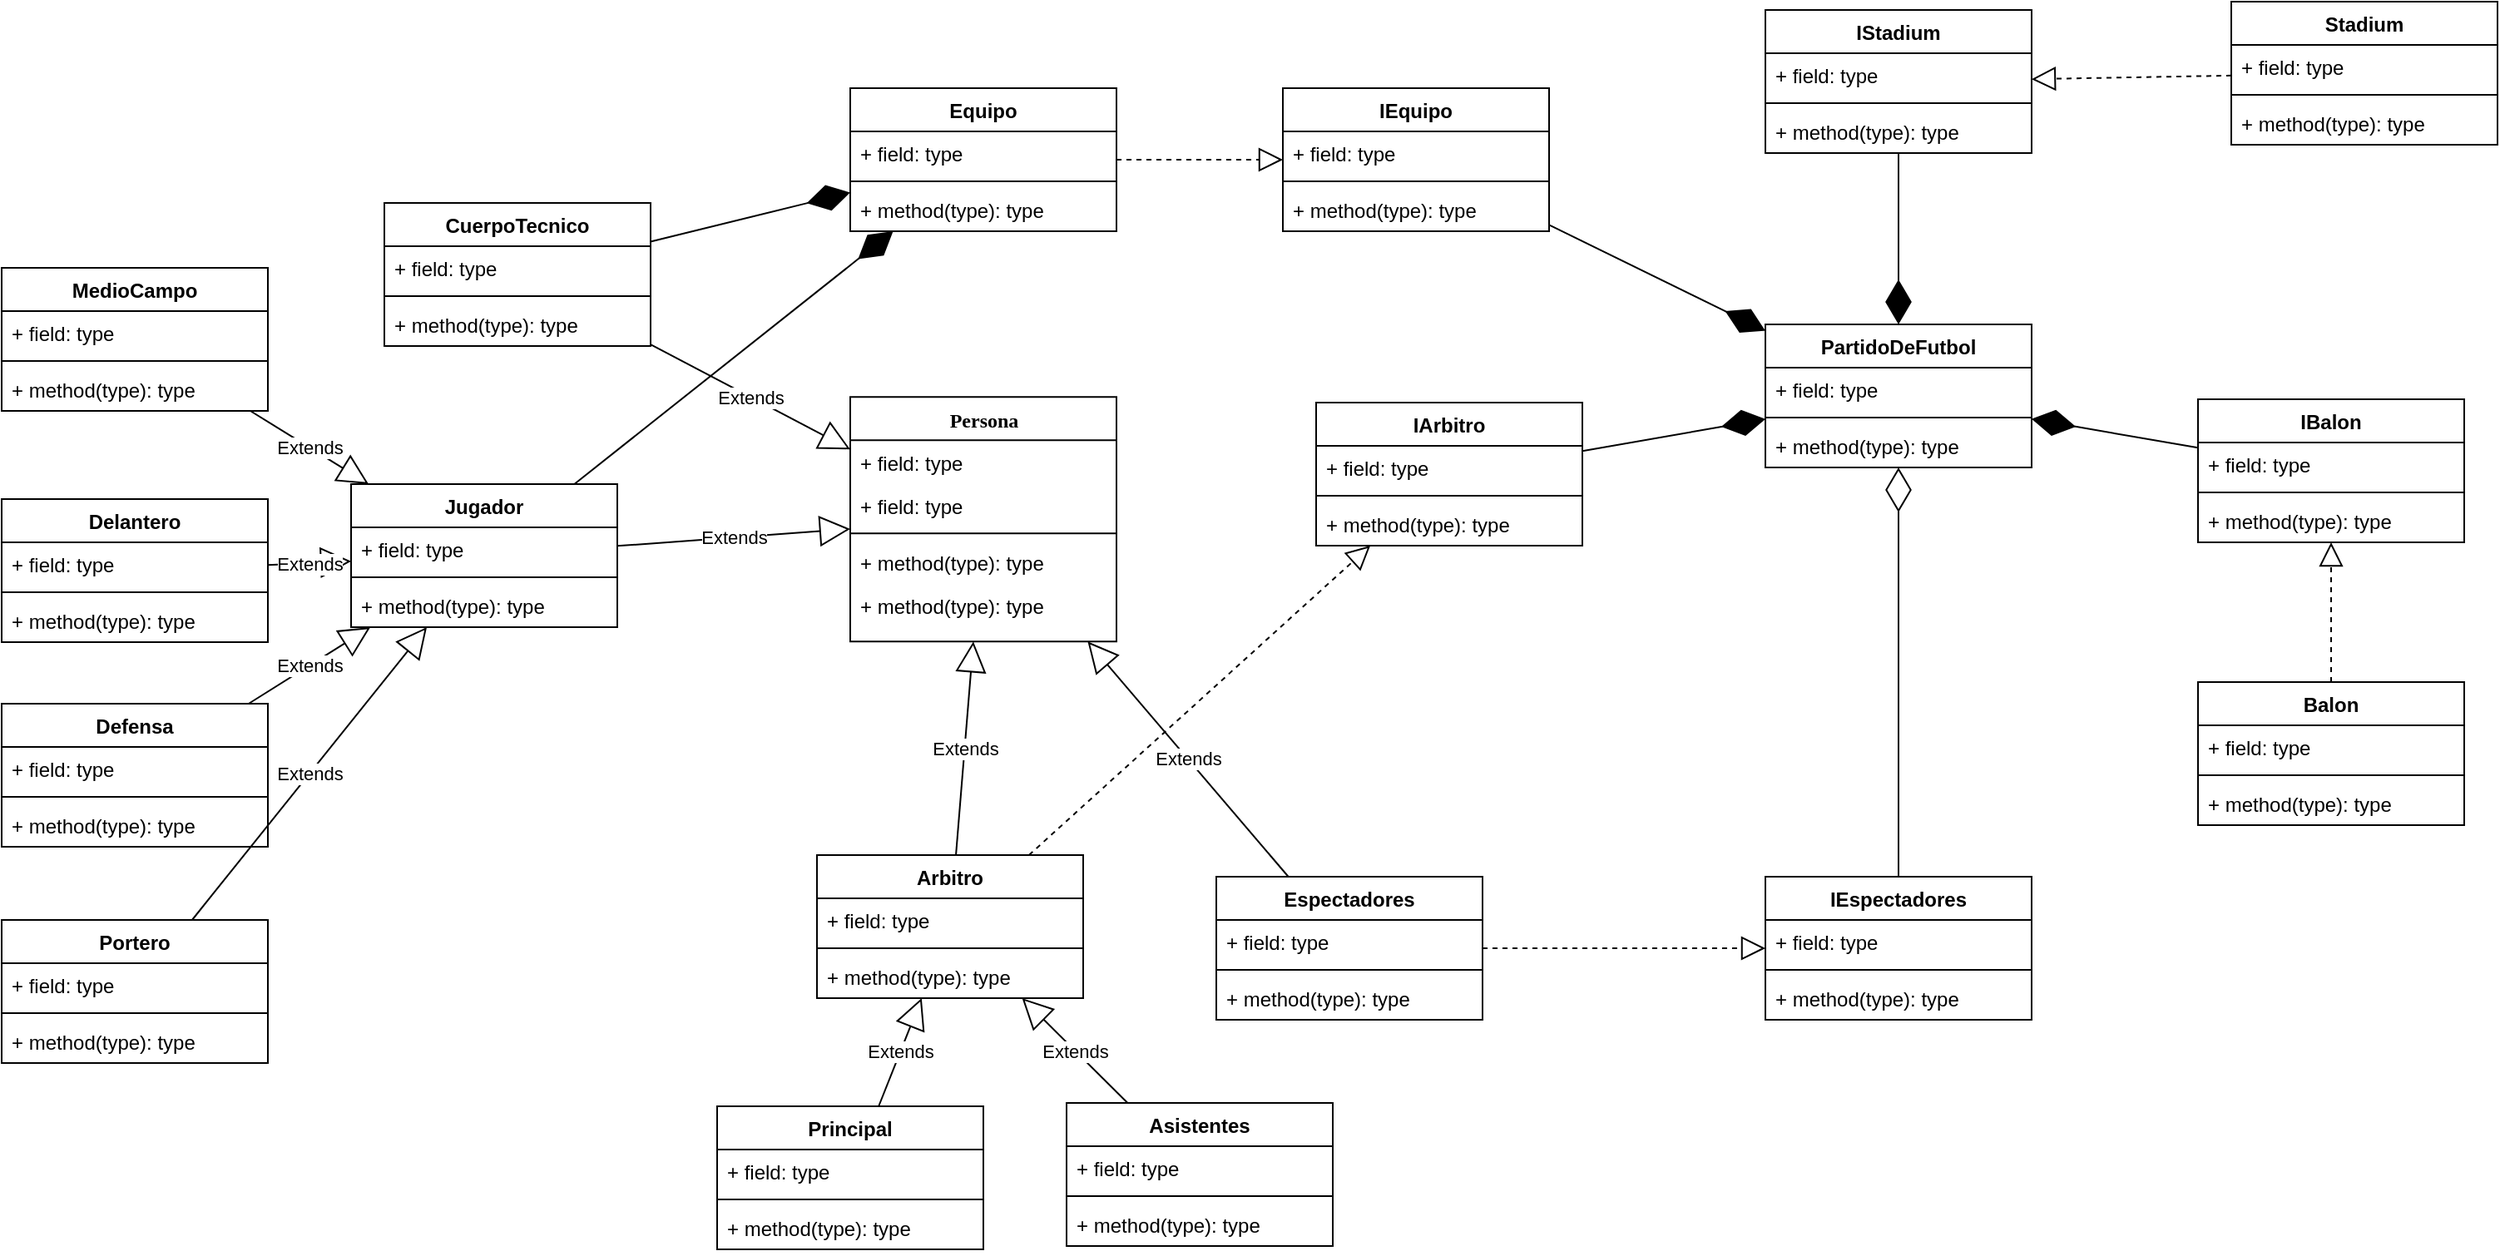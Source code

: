 <mxfile version="10.6.5" type="device"><diagram name="Page-1" id="9f46799a-70d6-7492-0946-bef42562c5a5"><mxGraphModel dx="988" dy="566" grid="1" gridSize="10" guides="1" tooltips="1" connect="1" arrows="1" fold="1" page="1" pageScale="1" pageWidth="1100" pageHeight="850" background="#ffffff" math="0" shadow="0"><root><mxCell id="0"/><mxCell id="1" parent="0"/><mxCell id="78961159f06e98e8-108" value="Persona" style="swimlane;html=1;fontStyle=1;align=center;verticalAlign=top;childLayout=stackLayout;horizontal=1;startSize=26;horizontalStack=0;resizeParent=1;resizeLast=0;collapsible=1;marginBottom=0;swimlaneFillColor=#ffffff;rounded=0;shadow=0;comic=0;labelBackgroundColor=none;strokeColor=#000000;strokeWidth=1;fillColor=none;fontFamily=Verdana;fontSize=12;fontColor=#000000;" parent="1" vertex="1"><mxGeometry x="530" y="329.667" width="160" height="147" as="geometry"/></mxCell><mxCell id="78961159f06e98e8-109" value="+ field: type" style="text;html=1;strokeColor=none;fillColor=none;align=left;verticalAlign=top;spacingLeft=4;spacingRight=4;whiteSpace=wrap;overflow=hidden;rotatable=0;points=[[0,0.5],[1,0.5]];portConstraint=eastwest;" parent="78961159f06e98e8-108" vertex="1"><mxGeometry y="26" width="160" height="26" as="geometry"/></mxCell><mxCell id="78961159f06e98e8-110" value="+ field: type" style="text;html=1;strokeColor=none;fillColor=none;align=left;verticalAlign=top;spacingLeft=4;spacingRight=4;whiteSpace=wrap;overflow=hidden;rotatable=0;points=[[0,0.5],[1,0.5]];portConstraint=eastwest;" parent="78961159f06e98e8-108" vertex="1"><mxGeometry y="52" width="160" height="26" as="geometry"/></mxCell><mxCell id="78961159f06e98e8-116" value="" style="line;html=1;strokeWidth=1;fillColor=none;align=left;verticalAlign=middle;spacingTop=-1;spacingLeft=3;spacingRight=3;rotatable=0;labelPosition=right;points=[];portConstraint=eastwest;" parent="78961159f06e98e8-108" vertex="1"><mxGeometry y="78" width="160" height="8" as="geometry"/></mxCell><mxCell id="78961159f06e98e8-117" value="+ method(type): type" style="text;html=1;strokeColor=none;fillColor=none;align=left;verticalAlign=top;spacingLeft=4;spacingRight=4;whiteSpace=wrap;overflow=hidden;rotatable=0;points=[[0,0.5],[1,0.5]];portConstraint=eastwest;" parent="78961159f06e98e8-108" vertex="1"><mxGeometry y="86" width="160" height="26" as="geometry"/></mxCell><mxCell id="78961159f06e98e8-120" value="+ method(type): type" style="text;html=1;strokeColor=none;fillColor=none;align=left;verticalAlign=top;spacingLeft=4;spacingRight=4;whiteSpace=wrap;overflow=hidden;rotatable=0;points=[[0,0.5],[1,0.5]];portConstraint=eastwest;" parent="78961159f06e98e8-108" vertex="1"><mxGeometry y="112" width="160" height="26" as="geometry"/></mxCell><mxCell id="8DQa6mO_3LpSHJQKjWzM-2" value="Jugador" style="swimlane;fontStyle=1;align=center;verticalAlign=top;childLayout=stackLayout;horizontal=1;startSize=26;horizontalStack=0;resizeParent=1;resizeParentMax=0;resizeLast=0;collapsible=1;marginBottom=0;" vertex="1" parent="1"><mxGeometry x="230" y="382" width="160" height="86" as="geometry"/></mxCell><mxCell id="8DQa6mO_3LpSHJQKjWzM-3" value="+ field: type" style="text;strokeColor=none;fillColor=none;align=left;verticalAlign=top;spacingLeft=4;spacingRight=4;overflow=hidden;rotatable=0;points=[[0,0.5],[1,0.5]];portConstraint=eastwest;" vertex="1" parent="8DQa6mO_3LpSHJQKjWzM-2"><mxGeometry y="26" width="160" height="26" as="geometry"/></mxCell><mxCell id="8DQa6mO_3LpSHJQKjWzM-4" value="" style="line;strokeWidth=1;fillColor=none;align=left;verticalAlign=middle;spacingTop=-1;spacingLeft=3;spacingRight=3;rotatable=0;labelPosition=right;points=[];portConstraint=eastwest;" vertex="1" parent="8DQa6mO_3LpSHJQKjWzM-2"><mxGeometry y="52" width="160" height="8" as="geometry"/></mxCell><mxCell id="8DQa6mO_3LpSHJQKjWzM-5" value="+ method(type): type" style="text;strokeColor=none;fillColor=none;align=left;verticalAlign=top;spacingLeft=4;spacingRight=4;overflow=hidden;rotatable=0;points=[[0,0.5],[1,0.5]];portConstraint=eastwest;" vertex="1" parent="8DQa6mO_3LpSHJQKjWzM-2"><mxGeometry y="60" width="160" height="26" as="geometry"/></mxCell><mxCell id="8DQa6mO_3LpSHJQKjWzM-6" value="CuerpoTecnico" style="swimlane;fontStyle=1;align=center;verticalAlign=top;childLayout=stackLayout;horizontal=1;startSize=26;horizontalStack=0;resizeParent=1;resizeParentMax=0;resizeLast=0;collapsible=1;marginBottom=0;" vertex="1" parent="1"><mxGeometry x="250" y="213" width="160" height="86" as="geometry"/></mxCell><mxCell id="8DQa6mO_3LpSHJQKjWzM-7" value="+ field: type" style="text;strokeColor=none;fillColor=none;align=left;verticalAlign=top;spacingLeft=4;spacingRight=4;overflow=hidden;rotatable=0;points=[[0,0.5],[1,0.5]];portConstraint=eastwest;" vertex="1" parent="8DQa6mO_3LpSHJQKjWzM-6"><mxGeometry y="26" width="160" height="26" as="geometry"/></mxCell><mxCell id="8DQa6mO_3LpSHJQKjWzM-8" value="" style="line;strokeWidth=1;fillColor=none;align=left;verticalAlign=middle;spacingTop=-1;spacingLeft=3;spacingRight=3;rotatable=0;labelPosition=right;points=[];portConstraint=eastwest;" vertex="1" parent="8DQa6mO_3LpSHJQKjWzM-6"><mxGeometry y="52" width="160" height="8" as="geometry"/></mxCell><mxCell id="8DQa6mO_3LpSHJQKjWzM-9" value="+ method(type): type" style="text;strokeColor=none;fillColor=none;align=left;verticalAlign=top;spacingLeft=4;spacingRight=4;overflow=hidden;rotatable=0;points=[[0,0.5],[1,0.5]];portConstraint=eastwest;" vertex="1" parent="8DQa6mO_3LpSHJQKjWzM-6"><mxGeometry y="60" width="160" height="26" as="geometry"/></mxCell><mxCell id="8DQa6mO_3LpSHJQKjWzM-10" value="Arbitro" style="swimlane;fontStyle=1;align=center;verticalAlign=top;childLayout=stackLayout;horizontal=1;startSize=26;horizontalStack=0;resizeParent=1;resizeParentMax=0;resizeLast=0;collapsible=1;marginBottom=0;" vertex="1" parent="1"><mxGeometry x="510" y="605" width="160" height="86" as="geometry"/></mxCell><mxCell id="8DQa6mO_3LpSHJQKjWzM-11" value="+ field: type" style="text;strokeColor=none;fillColor=none;align=left;verticalAlign=top;spacingLeft=4;spacingRight=4;overflow=hidden;rotatable=0;points=[[0,0.5],[1,0.5]];portConstraint=eastwest;" vertex="1" parent="8DQa6mO_3LpSHJQKjWzM-10"><mxGeometry y="26" width="160" height="26" as="geometry"/></mxCell><mxCell id="8DQa6mO_3LpSHJQKjWzM-12" value="" style="line;strokeWidth=1;fillColor=none;align=left;verticalAlign=middle;spacingTop=-1;spacingLeft=3;spacingRight=3;rotatable=0;labelPosition=right;points=[];portConstraint=eastwest;" vertex="1" parent="8DQa6mO_3LpSHJQKjWzM-10"><mxGeometry y="52" width="160" height="8" as="geometry"/></mxCell><mxCell id="8DQa6mO_3LpSHJQKjWzM-13" value="+ method(type): type" style="text;strokeColor=none;fillColor=none;align=left;verticalAlign=top;spacingLeft=4;spacingRight=4;overflow=hidden;rotatable=0;points=[[0,0.5],[1,0.5]];portConstraint=eastwest;" vertex="1" parent="8DQa6mO_3LpSHJQKjWzM-10"><mxGeometry y="60" width="160" height="26" as="geometry"/></mxCell><mxCell id="8DQa6mO_3LpSHJQKjWzM-14" value="Espectadores" style="swimlane;fontStyle=1;align=center;verticalAlign=top;childLayout=stackLayout;horizontal=1;startSize=26;horizontalStack=0;resizeParent=1;resizeParentMax=0;resizeLast=0;collapsible=1;marginBottom=0;" vertex="1" parent="1"><mxGeometry x="750" y="618" width="160" height="86" as="geometry"/></mxCell><mxCell id="8DQa6mO_3LpSHJQKjWzM-15" value="+ field: type" style="text;strokeColor=none;fillColor=none;align=left;verticalAlign=top;spacingLeft=4;spacingRight=4;overflow=hidden;rotatable=0;points=[[0,0.5],[1,0.5]];portConstraint=eastwest;" vertex="1" parent="8DQa6mO_3LpSHJQKjWzM-14"><mxGeometry y="26" width="160" height="26" as="geometry"/></mxCell><mxCell id="8DQa6mO_3LpSHJQKjWzM-16" value="" style="line;strokeWidth=1;fillColor=none;align=left;verticalAlign=middle;spacingTop=-1;spacingLeft=3;spacingRight=3;rotatable=0;labelPosition=right;points=[];portConstraint=eastwest;" vertex="1" parent="8DQa6mO_3LpSHJQKjWzM-14"><mxGeometry y="52" width="160" height="8" as="geometry"/></mxCell><mxCell id="8DQa6mO_3LpSHJQKjWzM-17" value="+ method(type): type" style="text;strokeColor=none;fillColor=none;align=left;verticalAlign=top;spacingLeft=4;spacingRight=4;overflow=hidden;rotatable=0;points=[[0,0.5],[1,0.5]];portConstraint=eastwest;" vertex="1" parent="8DQa6mO_3LpSHJQKjWzM-14"><mxGeometry y="60" width="160" height="26" as="geometry"/></mxCell><mxCell id="8DQa6mO_3LpSHJQKjWzM-18" value="Equipo" style="swimlane;fontStyle=1;align=center;verticalAlign=top;childLayout=stackLayout;horizontal=1;startSize=26;horizontalStack=0;resizeParent=1;resizeParentMax=0;resizeLast=0;collapsible=1;marginBottom=0;" vertex="1" parent="1"><mxGeometry x="530" y="144" width="160" height="86" as="geometry"/></mxCell><mxCell id="8DQa6mO_3LpSHJQKjWzM-19" value="+ field: type" style="text;strokeColor=none;fillColor=none;align=left;verticalAlign=top;spacingLeft=4;spacingRight=4;overflow=hidden;rotatable=0;points=[[0,0.5],[1,0.5]];portConstraint=eastwest;" vertex="1" parent="8DQa6mO_3LpSHJQKjWzM-18"><mxGeometry y="26" width="160" height="26" as="geometry"/></mxCell><mxCell id="8DQa6mO_3LpSHJQKjWzM-20" value="" style="line;strokeWidth=1;fillColor=none;align=left;verticalAlign=middle;spacingTop=-1;spacingLeft=3;spacingRight=3;rotatable=0;labelPosition=right;points=[];portConstraint=eastwest;" vertex="1" parent="8DQa6mO_3LpSHJQKjWzM-18"><mxGeometry y="52" width="160" height="8" as="geometry"/></mxCell><mxCell id="8DQa6mO_3LpSHJQKjWzM-21" value="+ method(type): type" style="text;strokeColor=none;fillColor=none;align=left;verticalAlign=top;spacingLeft=4;spacingRight=4;overflow=hidden;rotatable=0;points=[[0,0.5],[1,0.5]];portConstraint=eastwest;" vertex="1" parent="8DQa6mO_3LpSHJQKjWzM-18"><mxGeometry y="60" width="160" height="26" as="geometry"/></mxCell><mxCell id="8DQa6mO_3LpSHJQKjWzM-22" value="PartidoDeFutbol" style="swimlane;fontStyle=1;align=center;verticalAlign=top;childLayout=stackLayout;horizontal=1;startSize=26;horizontalStack=0;resizeParent=1;resizeParentMax=0;resizeLast=0;collapsible=1;marginBottom=0;" vertex="1" parent="1"><mxGeometry x="1080" y="286" width="160" height="86" as="geometry"/></mxCell><mxCell id="8DQa6mO_3LpSHJQKjWzM-23" value="+ field: type" style="text;strokeColor=none;fillColor=none;align=left;verticalAlign=top;spacingLeft=4;spacingRight=4;overflow=hidden;rotatable=0;points=[[0,0.5],[1,0.5]];portConstraint=eastwest;" vertex="1" parent="8DQa6mO_3LpSHJQKjWzM-22"><mxGeometry y="26" width="160" height="26" as="geometry"/></mxCell><mxCell id="8DQa6mO_3LpSHJQKjWzM-24" value="" style="line;strokeWidth=1;fillColor=none;align=left;verticalAlign=middle;spacingTop=-1;spacingLeft=3;spacingRight=3;rotatable=0;labelPosition=right;points=[];portConstraint=eastwest;" vertex="1" parent="8DQa6mO_3LpSHJQKjWzM-22"><mxGeometry y="52" width="160" height="8" as="geometry"/></mxCell><mxCell id="8DQa6mO_3LpSHJQKjWzM-25" value="+ method(type): type" style="text;strokeColor=none;fillColor=none;align=left;verticalAlign=top;spacingLeft=4;spacingRight=4;overflow=hidden;rotatable=0;points=[[0,0.5],[1,0.5]];portConstraint=eastwest;" vertex="1" parent="8DQa6mO_3LpSHJQKjWzM-22"><mxGeometry y="60" width="160" height="26" as="geometry"/></mxCell><mxCell id="8DQa6mO_3LpSHJQKjWzM-26" value="IStadium" style="swimlane;fontStyle=1;align=center;verticalAlign=top;childLayout=stackLayout;horizontal=1;startSize=26;horizontalStack=0;resizeParent=1;resizeParentMax=0;resizeLast=0;collapsible=1;marginBottom=0;" vertex="1" parent="1"><mxGeometry x="1080" y="97" width="160" height="86" as="geometry"/></mxCell><mxCell id="8DQa6mO_3LpSHJQKjWzM-27" value="+ field: type" style="text;strokeColor=none;fillColor=none;align=left;verticalAlign=top;spacingLeft=4;spacingRight=4;overflow=hidden;rotatable=0;points=[[0,0.5],[1,0.5]];portConstraint=eastwest;" vertex="1" parent="8DQa6mO_3LpSHJQKjWzM-26"><mxGeometry y="26" width="160" height="26" as="geometry"/></mxCell><mxCell id="8DQa6mO_3LpSHJQKjWzM-28" value="" style="line;strokeWidth=1;fillColor=none;align=left;verticalAlign=middle;spacingTop=-1;spacingLeft=3;spacingRight=3;rotatable=0;labelPosition=right;points=[];portConstraint=eastwest;" vertex="1" parent="8DQa6mO_3LpSHJQKjWzM-26"><mxGeometry y="52" width="160" height="8" as="geometry"/></mxCell><mxCell id="8DQa6mO_3LpSHJQKjWzM-29" value="+ method(type): type" style="text;strokeColor=none;fillColor=none;align=left;verticalAlign=top;spacingLeft=4;spacingRight=4;overflow=hidden;rotatable=0;points=[[0,0.5],[1,0.5]];portConstraint=eastwest;" vertex="1" parent="8DQa6mO_3LpSHJQKjWzM-26"><mxGeometry y="60" width="160" height="26" as="geometry"/></mxCell><mxCell id="8DQa6mO_3LpSHJQKjWzM-30" value="Balon" style="swimlane;fontStyle=1;align=center;verticalAlign=top;childLayout=stackLayout;horizontal=1;startSize=26;horizontalStack=0;resizeParent=1;resizeParentMax=0;resizeLast=0;collapsible=1;marginBottom=0;" vertex="1" parent="1"><mxGeometry x="1340" y="501" width="160" height="86" as="geometry"/></mxCell><mxCell id="8DQa6mO_3LpSHJQKjWzM-31" value="+ field: type" style="text;strokeColor=none;fillColor=none;align=left;verticalAlign=top;spacingLeft=4;spacingRight=4;overflow=hidden;rotatable=0;points=[[0,0.5],[1,0.5]];portConstraint=eastwest;" vertex="1" parent="8DQa6mO_3LpSHJQKjWzM-30"><mxGeometry y="26" width="160" height="26" as="geometry"/></mxCell><mxCell id="8DQa6mO_3LpSHJQKjWzM-32" value="" style="line;strokeWidth=1;fillColor=none;align=left;verticalAlign=middle;spacingTop=-1;spacingLeft=3;spacingRight=3;rotatable=0;labelPosition=right;points=[];portConstraint=eastwest;" vertex="1" parent="8DQa6mO_3LpSHJQKjWzM-30"><mxGeometry y="52" width="160" height="8" as="geometry"/></mxCell><mxCell id="8DQa6mO_3LpSHJQKjWzM-33" value="+ method(type): type" style="text;strokeColor=none;fillColor=none;align=left;verticalAlign=top;spacingLeft=4;spacingRight=4;overflow=hidden;rotatable=0;points=[[0,0.5],[1,0.5]];portConstraint=eastwest;" vertex="1" parent="8DQa6mO_3LpSHJQKjWzM-30"><mxGeometry y="60" width="160" height="26" as="geometry"/></mxCell><mxCell id="8DQa6mO_3LpSHJQKjWzM-34" value="" style="endArrow=diamondThin;endFill=1;endSize=24;html=1;" edge="1" parent="1" source="8DQa6mO_3LpSHJQKjWzM-6" target="8DQa6mO_3LpSHJQKjWzM-18"><mxGeometry width="160" relative="1" as="geometry"><mxPoint x="320" y="530" as="sourcePoint"/><mxPoint x="480" y="530" as="targetPoint"/></mxGeometry></mxCell><mxCell id="8DQa6mO_3LpSHJQKjWzM-35" value="" style="endArrow=diamondThin;endFill=1;endSize=24;html=1;" edge="1" parent="1" source="8DQa6mO_3LpSHJQKjWzM-2" target="8DQa6mO_3LpSHJQKjWzM-18"><mxGeometry width="160" relative="1" as="geometry"><mxPoint x="290" y="540" as="sourcePoint"/><mxPoint x="450" y="540" as="targetPoint"/></mxGeometry></mxCell><mxCell id="8DQa6mO_3LpSHJQKjWzM-36" value="" style="endArrow=diamondThin;endFill=1;endSize=24;html=1;" edge="1" parent="1" source="8DQa6mO_3LpSHJQKjWzM-81" target="8DQa6mO_3LpSHJQKjWzM-22"><mxGeometry width="160" relative="1" as="geometry"><mxPoint x="950" y="200" as="sourcePoint"/><mxPoint x="830" y="376.5" as="targetPoint"/></mxGeometry></mxCell><mxCell id="8DQa6mO_3LpSHJQKjWzM-37" value="" style="endArrow=diamondThin;endFill=1;endSize=24;html=1;" edge="1" parent="1" source="8DQa6mO_3LpSHJQKjWzM-86" target="8DQa6mO_3LpSHJQKjWzM-22"><mxGeometry width="160" relative="1" as="geometry"><mxPoint x="720" y="440" as="sourcePoint"/><mxPoint x="830" y="470" as="targetPoint"/></mxGeometry></mxCell><mxCell id="8DQa6mO_3LpSHJQKjWzM-40" value="" style="endArrow=diamondThin;endFill=1;endSize=24;html=1;" edge="1" parent="1" source="8DQa6mO_3LpSHJQKjWzM-96" target="8DQa6mO_3LpSHJQKjWzM-22"><mxGeometry width="160" relative="1" as="geometry"><mxPoint x="1200" y="493" as="sourcePoint"/><mxPoint x="1360" y="493" as="targetPoint"/></mxGeometry></mxCell><mxCell id="8DQa6mO_3LpSHJQKjWzM-41" value="" style="endArrow=diamondThin;endFill=1;endSize=24;html=1;" edge="1" parent="1" source="8DQa6mO_3LpSHJQKjWzM-26" target="8DQa6mO_3LpSHJQKjWzM-22"><mxGeometry width="160" relative="1" as="geometry"><mxPoint x="1170" y="203" as="sourcePoint"/><mxPoint x="1330" y="203" as="targetPoint"/></mxGeometry></mxCell><mxCell id="8DQa6mO_3LpSHJQKjWzM-42" value="Extends" style="endArrow=block;endSize=16;endFill=0;html=1;" edge="1" parent="1" source="8DQa6mO_3LpSHJQKjWzM-6" target="78961159f06e98e8-108"><mxGeometry width="160" relative="1" as="geometry"><mxPoint x="280" y="142.5" as="sourcePoint"/><mxPoint x="440" y="142.5" as="targetPoint"/></mxGeometry></mxCell><mxCell id="8DQa6mO_3LpSHJQKjWzM-43" value="Extends" style="endArrow=block;endSize=16;endFill=0;html=1;" edge="1" parent="1" source="8DQa6mO_3LpSHJQKjWzM-2" target="78961159f06e98e8-108"><mxGeometry width="160" relative="1" as="geometry"><mxPoint x="300" y="520" as="sourcePoint"/><mxPoint x="460" y="520" as="targetPoint"/></mxGeometry></mxCell><mxCell id="8DQa6mO_3LpSHJQKjWzM-44" value="Extends" style="endArrow=block;endSize=16;endFill=0;html=1;" edge="1" parent="1" source="8DQa6mO_3LpSHJQKjWzM-10" target="78961159f06e98e8-108"><mxGeometry width="160" relative="1" as="geometry"><mxPoint x="600" y="450" as="sourcePoint"/><mxPoint x="760" y="450" as="targetPoint"/></mxGeometry></mxCell><mxCell id="8DQa6mO_3LpSHJQKjWzM-45" value="Extends" style="endArrow=block;endSize=16;endFill=0;html=1;" edge="1" parent="1" source="8DQa6mO_3LpSHJQKjWzM-14" target="78961159f06e98e8-108"><mxGeometry width="160" relative="1" as="geometry"><mxPoint x="640" y="430" as="sourcePoint"/><mxPoint x="800" y="430" as="targetPoint"/></mxGeometry></mxCell><mxCell id="8DQa6mO_3LpSHJQKjWzM-46" value="MedioCampo" style="swimlane;fontStyle=1;align=center;verticalAlign=top;childLayout=stackLayout;horizontal=1;startSize=26;horizontalStack=0;resizeParent=1;resizeParentMax=0;resizeLast=0;collapsible=1;marginBottom=0;" vertex="1" parent="1"><mxGeometry x="20" y="252" width="160" height="86" as="geometry"/></mxCell><mxCell id="8DQa6mO_3LpSHJQKjWzM-47" value="+ field: type" style="text;strokeColor=none;fillColor=none;align=left;verticalAlign=top;spacingLeft=4;spacingRight=4;overflow=hidden;rotatable=0;points=[[0,0.5],[1,0.5]];portConstraint=eastwest;" vertex="1" parent="8DQa6mO_3LpSHJQKjWzM-46"><mxGeometry y="26" width="160" height="26" as="geometry"/></mxCell><mxCell id="8DQa6mO_3LpSHJQKjWzM-48" value="" style="line;strokeWidth=1;fillColor=none;align=left;verticalAlign=middle;spacingTop=-1;spacingLeft=3;spacingRight=3;rotatable=0;labelPosition=right;points=[];portConstraint=eastwest;" vertex="1" parent="8DQa6mO_3LpSHJQKjWzM-46"><mxGeometry y="52" width="160" height="8" as="geometry"/></mxCell><mxCell id="8DQa6mO_3LpSHJQKjWzM-49" value="+ method(type): type" style="text;strokeColor=none;fillColor=none;align=left;verticalAlign=top;spacingLeft=4;spacingRight=4;overflow=hidden;rotatable=0;points=[[0,0.5],[1,0.5]];portConstraint=eastwest;" vertex="1" parent="8DQa6mO_3LpSHJQKjWzM-46"><mxGeometry y="60" width="160" height="26" as="geometry"/></mxCell><mxCell id="8DQa6mO_3LpSHJQKjWzM-50" value="Delantero" style="swimlane;fontStyle=1;align=center;verticalAlign=top;childLayout=stackLayout;horizontal=1;startSize=26;horizontalStack=0;resizeParent=1;resizeParentMax=0;resizeLast=0;collapsible=1;marginBottom=0;" vertex="1" parent="1"><mxGeometry x="20" y="391" width="160" height="86" as="geometry"/></mxCell><mxCell id="8DQa6mO_3LpSHJQKjWzM-51" value="+ field: type" style="text;strokeColor=none;fillColor=none;align=left;verticalAlign=top;spacingLeft=4;spacingRight=4;overflow=hidden;rotatable=0;points=[[0,0.5],[1,0.5]];portConstraint=eastwest;" vertex="1" parent="8DQa6mO_3LpSHJQKjWzM-50"><mxGeometry y="26" width="160" height="26" as="geometry"/></mxCell><mxCell id="8DQa6mO_3LpSHJQKjWzM-52" value="" style="line;strokeWidth=1;fillColor=none;align=left;verticalAlign=middle;spacingTop=-1;spacingLeft=3;spacingRight=3;rotatable=0;labelPosition=right;points=[];portConstraint=eastwest;" vertex="1" parent="8DQa6mO_3LpSHJQKjWzM-50"><mxGeometry y="52" width="160" height="8" as="geometry"/></mxCell><mxCell id="8DQa6mO_3LpSHJQKjWzM-53" value="+ method(type): type" style="text;strokeColor=none;fillColor=none;align=left;verticalAlign=top;spacingLeft=4;spacingRight=4;overflow=hidden;rotatable=0;points=[[0,0.5],[1,0.5]];portConstraint=eastwest;" vertex="1" parent="8DQa6mO_3LpSHJQKjWzM-50"><mxGeometry y="60" width="160" height="26" as="geometry"/></mxCell><mxCell id="8DQa6mO_3LpSHJQKjWzM-54" value="Defensa" style="swimlane;fontStyle=1;align=center;verticalAlign=top;childLayout=stackLayout;horizontal=1;startSize=26;horizontalStack=0;resizeParent=1;resizeParentMax=0;resizeLast=0;collapsible=1;marginBottom=0;" vertex="1" parent="1"><mxGeometry x="20" y="514" width="160" height="86" as="geometry"/></mxCell><mxCell id="8DQa6mO_3LpSHJQKjWzM-55" value="+ field: type" style="text;strokeColor=none;fillColor=none;align=left;verticalAlign=top;spacingLeft=4;spacingRight=4;overflow=hidden;rotatable=0;points=[[0,0.5],[1,0.5]];portConstraint=eastwest;" vertex="1" parent="8DQa6mO_3LpSHJQKjWzM-54"><mxGeometry y="26" width="160" height="26" as="geometry"/></mxCell><mxCell id="8DQa6mO_3LpSHJQKjWzM-56" value="" style="line;strokeWidth=1;fillColor=none;align=left;verticalAlign=middle;spacingTop=-1;spacingLeft=3;spacingRight=3;rotatable=0;labelPosition=right;points=[];portConstraint=eastwest;" vertex="1" parent="8DQa6mO_3LpSHJQKjWzM-54"><mxGeometry y="52" width="160" height="8" as="geometry"/></mxCell><mxCell id="8DQa6mO_3LpSHJQKjWzM-57" value="+ method(type): type" style="text;strokeColor=none;fillColor=none;align=left;verticalAlign=top;spacingLeft=4;spacingRight=4;overflow=hidden;rotatable=0;points=[[0,0.5],[1,0.5]];portConstraint=eastwest;" vertex="1" parent="8DQa6mO_3LpSHJQKjWzM-54"><mxGeometry y="60" width="160" height="26" as="geometry"/></mxCell><mxCell id="8DQa6mO_3LpSHJQKjWzM-58" value="Portero" style="swimlane;fontStyle=1;align=center;verticalAlign=top;childLayout=stackLayout;horizontal=1;startSize=26;horizontalStack=0;resizeParent=1;resizeParentMax=0;resizeLast=0;collapsible=1;marginBottom=0;" vertex="1" parent="1"><mxGeometry x="20" y="644" width="160" height="86" as="geometry"/></mxCell><mxCell id="8DQa6mO_3LpSHJQKjWzM-59" value="+ field: type" style="text;strokeColor=none;fillColor=none;align=left;verticalAlign=top;spacingLeft=4;spacingRight=4;overflow=hidden;rotatable=0;points=[[0,0.5],[1,0.5]];portConstraint=eastwest;" vertex="1" parent="8DQa6mO_3LpSHJQKjWzM-58"><mxGeometry y="26" width="160" height="26" as="geometry"/></mxCell><mxCell id="8DQa6mO_3LpSHJQKjWzM-60" value="" style="line;strokeWidth=1;fillColor=none;align=left;verticalAlign=middle;spacingTop=-1;spacingLeft=3;spacingRight=3;rotatable=0;labelPosition=right;points=[];portConstraint=eastwest;" vertex="1" parent="8DQa6mO_3LpSHJQKjWzM-58"><mxGeometry y="52" width="160" height="8" as="geometry"/></mxCell><mxCell id="8DQa6mO_3LpSHJQKjWzM-61" value="+ method(type): type" style="text;strokeColor=none;fillColor=none;align=left;verticalAlign=top;spacingLeft=4;spacingRight=4;overflow=hidden;rotatable=0;points=[[0,0.5],[1,0.5]];portConstraint=eastwest;" vertex="1" parent="8DQa6mO_3LpSHJQKjWzM-58"><mxGeometry y="60" width="160" height="26" as="geometry"/></mxCell><mxCell id="8DQa6mO_3LpSHJQKjWzM-66" value="Extends" style="endArrow=block;endSize=16;endFill=0;html=1;" edge="1" parent="1" source="8DQa6mO_3LpSHJQKjWzM-46" target="8DQa6mO_3LpSHJQKjWzM-2"><mxGeometry width="160" relative="1" as="geometry"><mxPoint x="240" y="580" as="sourcePoint"/><mxPoint x="400" y="580" as="targetPoint"/></mxGeometry></mxCell><mxCell id="8DQa6mO_3LpSHJQKjWzM-67" value="Extends" style="endArrow=block;endSize=16;endFill=0;html=1;" edge="1" parent="1" source="8DQa6mO_3LpSHJQKjWzM-50" target="8DQa6mO_3LpSHJQKjWzM-2"><mxGeometry width="160" relative="1" as="geometry"><mxPoint x="270" y="580" as="sourcePoint"/><mxPoint x="430" y="580" as="targetPoint"/></mxGeometry></mxCell><mxCell id="8DQa6mO_3LpSHJQKjWzM-68" value="Extends" style="endArrow=block;endSize=16;endFill=0;html=1;" edge="1" parent="1" source="8DQa6mO_3LpSHJQKjWzM-54" target="8DQa6mO_3LpSHJQKjWzM-2"><mxGeometry width="160" relative="1" as="geometry"><mxPoint x="250" y="540" as="sourcePoint"/><mxPoint x="410" y="540" as="targetPoint"/></mxGeometry></mxCell><mxCell id="8DQa6mO_3LpSHJQKjWzM-69" value="Extends" style="endArrow=block;endSize=16;endFill=0;html=1;" edge="1" parent="1" source="8DQa6mO_3LpSHJQKjWzM-58" target="8DQa6mO_3LpSHJQKjWzM-2"><mxGeometry width="160" relative="1" as="geometry"><mxPoint x="210" y="660.5" as="sourcePoint"/><mxPoint x="370" y="660.5" as="targetPoint"/></mxGeometry></mxCell><mxCell id="8DQa6mO_3LpSHJQKjWzM-70" value="" style="endArrow=diamondThin;endFill=0;endSize=24;html=1;" edge="1" parent="1" source="8DQa6mO_3LpSHJQKjWzM-91" target="8DQa6mO_3LpSHJQKjWzM-22"><mxGeometry width="160" relative="1" as="geometry"><mxPoint x="1110" y="550" as="sourcePoint"/><mxPoint x="1040" y="510" as="targetPoint"/></mxGeometry></mxCell><mxCell id="8DQa6mO_3LpSHJQKjWzM-71" value="Principal" style="swimlane;fontStyle=1;align=center;verticalAlign=top;childLayout=stackLayout;horizontal=1;startSize=26;horizontalStack=0;resizeParent=1;resizeParentMax=0;resizeLast=0;collapsible=1;marginBottom=0;" vertex="1" parent="1"><mxGeometry x="450" y="756" width="160" height="86" as="geometry"/></mxCell><mxCell id="8DQa6mO_3LpSHJQKjWzM-72" value="+ field: type" style="text;strokeColor=none;fillColor=none;align=left;verticalAlign=top;spacingLeft=4;spacingRight=4;overflow=hidden;rotatable=0;points=[[0,0.5],[1,0.5]];portConstraint=eastwest;" vertex="1" parent="8DQa6mO_3LpSHJQKjWzM-71"><mxGeometry y="26" width="160" height="26" as="geometry"/></mxCell><mxCell id="8DQa6mO_3LpSHJQKjWzM-73" value="" style="line;strokeWidth=1;fillColor=none;align=left;verticalAlign=middle;spacingTop=-1;spacingLeft=3;spacingRight=3;rotatable=0;labelPosition=right;points=[];portConstraint=eastwest;" vertex="1" parent="8DQa6mO_3LpSHJQKjWzM-71"><mxGeometry y="52" width="160" height="8" as="geometry"/></mxCell><mxCell id="8DQa6mO_3LpSHJQKjWzM-74" value="+ method(type): type" style="text;strokeColor=none;fillColor=none;align=left;verticalAlign=top;spacingLeft=4;spacingRight=4;overflow=hidden;rotatable=0;points=[[0,0.5],[1,0.5]];portConstraint=eastwest;" vertex="1" parent="8DQa6mO_3LpSHJQKjWzM-71"><mxGeometry y="60" width="160" height="26" as="geometry"/></mxCell><mxCell id="8DQa6mO_3LpSHJQKjWzM-75" value="Asistentes" style="swimlane;fontStyle=1;align=center;verticalAlign=top;childLayout=stackLayout;horizontal=1;startSize=26;horizontalStack=0;resizeParent=1;resizeParentMax=0;resizeLast=0;collapsible=1;marginBottom=0;" vertex="1" parent="1"><mxGeometry x="660" y="754" width="160" height="86" as="geometry"/></mxCell><mxCell id="8DQa6mO_3LpSHJQKjWzM-76" value="+ field: type" style="text;strokeColor=none;fillColor=none;align=left;verticalAlign=top;spacingLeft=4;spacingRight=4;overflow=hidden;rotatable=0;points=[[0,0.5],[1,0.5]];portConstraint=eastwest;" vertex="1" parent="8DQa6mO_3LpSHJQKjWzM-75"><mxGeometry y="26" width="160" height="26" as="geometry"/></mxCell><mxCell id="8DQa6mO_3LpSHJQKjWzM-77" value="" style="line;strokeWidth=1;fillColor=none;align=left;verticalAlign=middle;spacingTop=-1;spacingLeft=3;spacingRight=3;rotatable=0;labelPosition=right;points=[];portConstraint=eastwest;" vertex="1" parent="8DQa6mO_3LpSHJQKjWzM-75"><mxGeometry y="52" width="160" height="8" as="geometry"/></mxCell><mxCell id="8DQa6mO_3LpSHJQKjWzM-78" value="+ method(type): type" style="text;strokeColor=none;fillColor=none;align=left;verticalAlign=top;spacingLeft=4;spacingRight=4;overflow=hidden;rotatable=0;points=[[0,0.5],[1,0.5]];portConstraint=eastwest;" vertex="1" parent="8DQa6mO_3LpSHJQKjWzM-75"><mxGeometry y="60" width="160" height="26" as="geometry"/></mxCell><mxCell id="8DQa6mO_3LpSHJQKjWzM-79" value="Extends" style="endArrow=block;endSize=16;endFill=0;html=1;" edge="1" parent="1" source="8DQa6mO_3LpSHJQKjWzM-71" target="8DQa6mO_3LpSHJQKjWzM-10"><mxGeometry width="160" relative="1" as="geometry"><mxPoint x="470" y="870" as="sourcePoint"/><mxPoint x="630" y="870" as="targetPoint"/></mxGeometry></mxCell><mxCell id="8DQa6mO_3LpSHJQKjWzM-80" value="Extends" style="endArrow=block;endSize=16;endFill=0;html=1;" edge="1" parent="1" source="8DQa6mO_3LpSHJQKjWzM-75" target="8DQa6mO_3LpSHJQKjWzM-10"><mxGeometry width="160" relative="1" as="geometry"><mxPoint x="650" y="890" as="sourcePoint"/><mxPoint x="810" y="890" as="targetPoint"/></mxGeometry></mxCell><mxCell id="8DQa6mO_3LpSHJQKjWzM-81" value="IEquipo" style="swimlane;fontStyle=1;align=center;verticalAlign=top;childLayout=stackLayout;horizontal=1;startSize=26;horizontalStack=0;resizeParent=1;resizeParentMax=0;resizeLast=0;collapsible=1;marginBottom=0;" vertex="1" parent="1"><mxGeometry x="790" y="144" width="160" height="86" as="geometry"/></mxCell><mxCell id="8DQa6mO_3LpSHJQKjWzM-82" value="+ field: type" style="text;strokeColor=none;fillColor=none;align=left;verticalAlign=top;spacingLeft=4;spacingRight=4;overflow=hidden;rotatable=0;points=[[0,0.5],[1,0.5]];portConstraint=eastwest;" vertex="1" parent="8DQa6mO_3LpSHJQKjWzM-81"><mxGeometry y="26" width="160" height="26" as="geometry"/></mxCell><mxCell id="8DQa6mO_3LpSHJQKjWzM-83" value="" style="line;strokeWidth=1;fillColor=none;align=left;verticalAlign=middle;spacingTop=-1;spacingLeft=3;spacingRight=3;rotatable=0;labelPosition=right;points=[];portConstraint=eastwest;" vertex="1" parent="8DQa6mO_3LpSHJQKjWzM-81"><mxGeometry y="52" width="160" height="8" as="geometry"/></mxCell><mxCell id="8DQa6mO_3LpSHJQKjWzM-84" value="+ method(type): type" style="text;strokeColor=none;fillColor=none;align=left;verticalAlign=top;spacingLeft=4;spacingRight=4;overflow=hidden;rotatable=0;points=[[0,0.5],[1,0.5]];portConstraint=eastwest;" vertex="1" parent="8DQa6mO_3LpSHJQKjWzM-81"><mxGeometry y="60" width="160" height="26" as="geometry"/></mxCell><mxCell id="8DQa6mO_3LpSHJQKjWzM-85" value="" style="endArrow=block;dashed=1;endFill=0;endSize=12;html=1;" edge="1" parent="1" source="8DQa6mO_3LpSHJQKjWzM-18" target="8DQa6mO_3LpSHJQKjWzM-81"><mxGeometry width="160" relative="1" as="geometry"><mxPoint x="680" y="270" as="sourcePoint"/><mxPoint x="840" y="270" as="targetPoint"/></mxGeometry></mxCell><mxCell id="8DQa6mO_3LpSHJQKjWzM-86" value="IArbitro" style="swimlane;fontStyle=1;align=center;verticalAlign=top;childLayout=stackLayout;horizontal=1;startSize=26;horizontalStack=0;resizeParent=1;resizeParentMax=0;resizeLast=0;collapsible=1;marginBottom=0;" vertex="1" parent="1"><mxGeometry x="810" y="333" width="160" height="86" as="geometry"/></mxCell><mxCell id="8DQa6mO_3LpSHJQKjWzM-87" value="+ field: type" style="text;strokeColor=none;fillColor=none;align=left;verticalAlign=top;spacingLeft=4;spacingRight=4;overflow=hidden;rotatable=0;points=[[0,0.5],[1,0.5]];portConstraint=eastwest;" vertex="1" parent="8DQa6mO_3LpSHJQKjWzM-86"><mxGeometry y="26" width="160" height="26" as="geometry"/></mxCell><mxCell id="8DQa6mO_3LpSHJQKjWzM-88" value="" style="line;strokeWidth=1;fillColor=none;align=left;verticalAlign=middle;spacingTop=-1;spacingLeft=3;spacingRight=3;rotatable=0;labelPosition=right;points=[];portConstraint=eastwest;" vertex="1" parent="8DQa6mO_3LpSHJQKjWzM-86"><mxGeometry y="52" width="160" height="8" as="geometry"/></mxCell><mxCell id="8DQa6mO_3LpSHJQKjWzM-89" value="+ method(type): type" style="text;strokeColor=none;fillColor=none;align=left;verticalAlign=top;spacingLeft=4;spacingRight=4;overflow=hidden;rotatable=0;points=[[0,0.5],[1,0.5]];portConstraint=eastwest;" vertex="1" parent="8DQa6mO_3LpSHJQKjWzM-86"><mxGeometry y="60" width="160" height="26" as="geometry"/></mxCell><mxCell id="8DQa6mO_3LpSHJQKjWzM-90" value="" style="endArrow=block;dashed=1;endFill=0;endSize=12;html=1;" edge="1" parent="1" source="8DQa6mO_3LpSHJQKjWzM-10" target="8DQa6mO_3LpSHJQKjWzM-86"><mxGeometry width="160" relative="1" as="geometry"><mxPoint x="720" y="590" as="sourcePoint"/><mxPoint x="880" y="590" as="targetPoint"/></mxGeometry></mxCell><mxCell id="8DQa6mO_3LpSHJQKjWzM-91" value="IEspectadores" style="swimlane;fontStyle=1;align=center;verticalAlign=top;childLayout=stackLayout;horizontal=1;startSize=26;horizontalStack=0;resizeParent=1;resizeParentMax=0;resizeLast=0;collapsible=1;marginBottom=0;" vertex="1" parent="1"><mxGeometry x="1080" y="618" width="160" height="86" as="geometry"/></mxCell><mxCell id="8DQa6mO_3LpSHJQKjWzM-92" value="+ field: type" style="text;strokeColor=none;fillColor=none;align=left;verticalAlign=top;spacingLeft=4;spacingRight=4;overflow=hidden;rotatable=0;points=[[0,0.5],[1,0.5]];portConstraint=eastwest;" vertex="1" parent="8DQa6mO_3LpSHJQKjWzM-91"><mxGeometry y="26" width="160" height="26" as="geometry"/></mxCell><mxCell id="8DQa6mO_3LpSHJQKjWzM-93" value="" style="line;strokeWidth=1;fillColor=none;align=left;verticalAlign=middle;spacingTop=-1;spacingLeft=3;spacingRight=3;rotatable=0;labelPosition=right;points=[];portConstraint=eastwest;" vertex="1" parent="8DQa6mO_3LpSHJQKjWzM-91"><mxGeometry y="52" width="160" height="8" as="geometry"/></mxCell><mxCell id="8DQa6mO_3LpSHJQKjWzM-94" value="+ method(type): type" style="text;strokeColor=none;fillColor=none;align=left;verticalAlign=top;spacingLeft=4;spacingRight=4;overflow=hidden;rotatable=0;points=[[0,0.5],[1,0.5]];portConstraint=eastwest;" vertex="1" parent="8DQa6mO_3LpSHJQKjWzM-91"><mxGeometry y="60" width="160" height="26" as="geometry"/></mxCell><mxCell id="8DQa6mO_3LpSHJQKjWzM-95" value="" style="endArrow=block;dashed=1;endFill=0;endSize=12;html=1;" edge="1" parent="1" source="8DQa6mO_3LpSHJQKjWzM-14" target="8DQa6mO_3LpSHJQKjWzM-91"><mxGeometry width="160" relative="1" as="geometry"><mxPoint x="890" y="550" as="sourcePoint"/><mxPoint x="1050" y="550" as="targetPoint"/></mxGeometry></mxCell><mxCell id="8DQa6mO_3LpSHJQKjWzM-96" value="IBalon" style="swimlane;fontStyle=1;align=center;verticalAlign=top;childLayout=stackLayout;horizontal=1;startSize=26;horizontalStack=0;resizeParent=1;resizeParentMax=0;resizeLast=0;collapsible=1;marginBottom=0;" vertex="1" parent="1"><mxGeometry x="1340" y="331" width="160" height="86" as="geometry"/></mxCell><mxCell id="8DQa6mO_3LpSHJQKjWzM-97" value="+ field: type" style="text;strokeColor=none;fillColor=none;align=left;verticalAlign=top;spacingLeft=4;spacingRight=4;overflow=hidden;rotatable=0;points=[[0,0.5],[1,0.5]];portConstraint=eastwest;" vertex="1" parent="8DQa6mO_3LpSHJQKjWzM-96"><mxGeometry y="26" width="160" height="26" as="geometry"/></mxCell><mxCell id="8DQa6mO_3LpSHJQKjWzM-98" value="" style="line;strokeWidth=1;fillColor=none;align=left;verticalAlign=middle;spacingTop=-1;spacingLeft=3;spacingRight=3;rotatable=0;labelPosition=right;points=[];portConstraint=eastwest;" vertex="1" parent="8DQa6mO_3LpSHJQKjWzM-96"><mxGeometry y="52" width="160" height="8" as="geometry"/></mxCell><mxCell id="8DQa6mO_3LpSHJQKjWzM-99" value="+ method(type): type" style="text;strokeColor=none;fillColor=none;align=left;verticalAlign=top;spacingLeft=4;spacingRight=4;overflow=hidden;rotatable=0;points=[[0,0.5],[1,0.5]];portConstraint=eastwest;" vertex="1" parent="8DQa6mO_3LpSHJQKjWzM-96"><mxGeometry y="60" width="160" height="26" as="geometry"/></mxCell><mxCell id="8DQa6mO_3LpSHJQKjWzM-100" value="" style="endArrow=block;dashed=1;endFill=0;endSize=12;html=1;" edge="1" parent="1" source="8DQa6mO_3LpSHJQKjWzM-30" target="8DQa6mO_3LpSHJQKjWzM-96"><mxGeometry width="160" relative="1" as="geometry"><mxPoint x="1230" y="480" as="sourcePoint"/><mxPoint x="1390" y="480" as="targetPoint"/></mxGeometry></mxCell><mxCell id="8DQa6mO_3LpSHJQKjWzM-101" value="Stadium" style="swimlane;fontStyle=1;align=center;verticalAlign=top;childLayout=stackLayout;horizontal=1;startSize=26;horizontalStack=0;resizeParent=1;resizeParentMax=0;resizeLast=0;collapsible=1;marginBottom=0;" vertex="1" parent="1"><mxGeometry x="1360" y="92" width="160" height="86" as="geometry"/></mxCell><mxCell id="8DQa6mO_3LpSHJQKjWzM-102" value="+ field: type" style="text;strokeColor=none;fillColor=none;align=left;verticalAlign=top;spacingLeft=4;spacingRight=4;overflow=hidden;rotatable=0;points=[[0,0.5],[1,0.5]];portConstraint=eastwest;" vertex="1" parent="8DQa6mO_3LpSHJQKjWzM-101"><mxGeometry y="26" width="160" height="26" as="geometry"/></mxCell><mxCell id="8DQa6mO_3LpSHJQKjWzM-103" value="" style="line;strokeWidth=1;fillColor=none;align=left;verticalAlign=middle;spacingTop=-1;spacingLeft=3;spacingRight=3;rotatable=0;labelPosition=right;points=[];portConstraint=eastwest;" vertex="1" parent="8DQa6mO_3LpSHJQKjWzM-101"><mxGeometry y="52" width="160" height="8" as="geometry"/></mxCell><mxCell id="8DQa6mO_3LpSHJQKjWzM-104" value="+ method(type): type" style="text;strokeColor=none;fillColor=none;align=left;verticalAlign=top;spacingLeft=4;spacingRight=4;overflow=hidden;rotatable=0;points=[[0,0.5],[1,0.5]];portConstraint=eastwest;" vertex="1" parent="8DQa6mO_3LpSHJQKjWzM-101"><mxGeometry y="60" width="160" height="26" as="geometry"/></mxCell><mxCell id="8DQa6mO_3LpSHJQKjWzM-105" value="" style="endArrow=block;dashed=1;endFill=0;endSize=12;html=1;" edge="1" parent="1" source="8DQa6mO_3LpSHJQKjWzM-101" target="8DQa6mO_3LpSHJQKjWzM-26"><mxGeometry width="160" relative="1" as="geometry"><mxPoint x="1330" y="130" as="sourcePoint"/><mxPoint x="1490" y="130" as="targetPoint"/></mxGeometry></mxCell></root></mxGraphModel></diagram></mxfile>